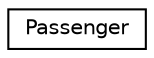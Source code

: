 digraph "Graphical Class Hierarchy"
{
 // LATEX_PDF_SIZE
  edge [fontname="Helvetica",fontsize="10",labelfontname="Helvetica",labelfontsize="10"];
  node [fontname="Helvetica",fontsize="10",shape=record];
  rankdir="LR";
  Node0 [label="Passenger",height=0.2,width=0.4,color="black", fillcolor="white", style="filled",URL="$classPassenger.html",tooltip=" "];
}
